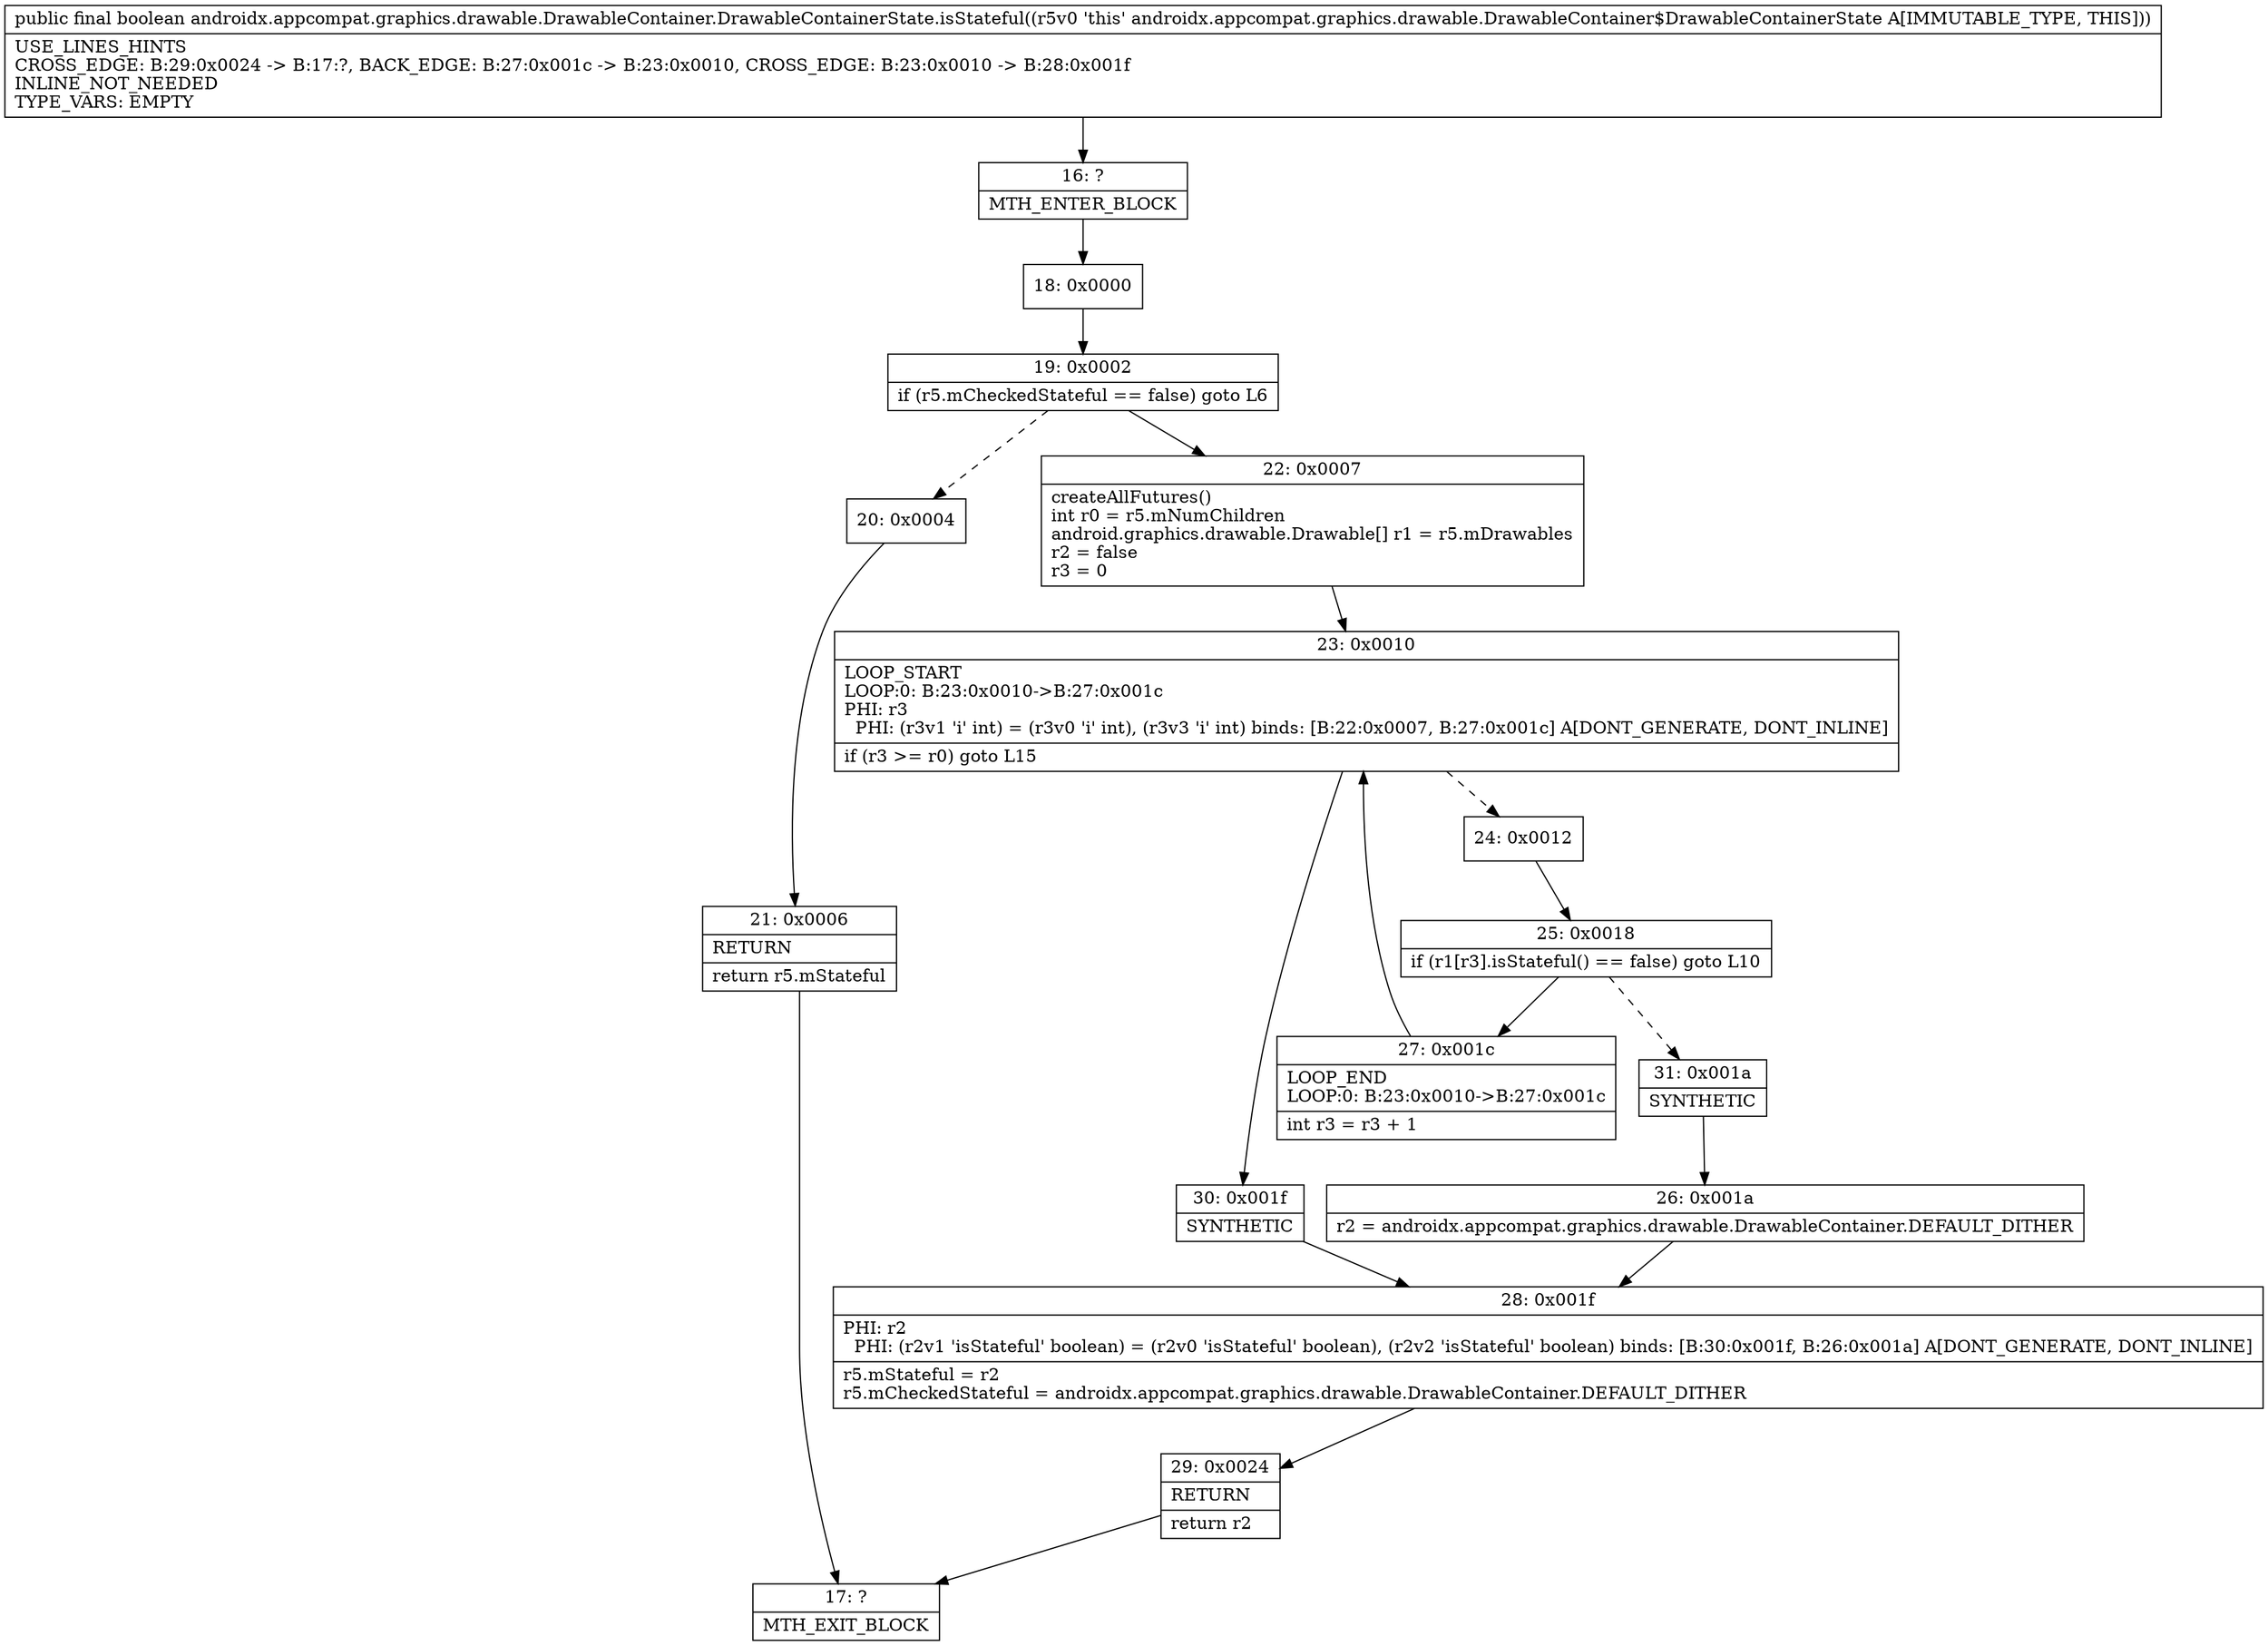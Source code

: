 digraph "CFG forandroidx.appcompat.graphics.drawable.DrawableContainer.DrawableContainerState.isStateful()Z" {
Node_16 [shape=record,label="{16\:\ ?|MTH_ENTER_BLOCK\l}"];
Node_18 [shape=record,label="{18\:\ 0x0000}"];
Node_19 [shape=record,label="{19\:\ 0x0002|if (r5.mCheckedStateful == false) goto L6\l}"];
Node_20 [shape=record,label="{20\:\ 0x0004}"];
Node_21 [shape=record,label="{21\:\ 0x0006|RETURN\l|return r5.mStateful\l}"];
Node_17 [shape=record,label="{17\:\ ?|MTH_EXIT_BLOCK\l}"];
Node_22 [shape=record,label="{22\:\ 0x0007|createAllFutures()\lint r0 = r5.mNumChildren\landroid.graphics.drawable.Drawable[] r1 = r5.mDrawables\lr2 = false\lr3 = 0\l}"];
Node_23 [shape=record,label="{23\:\ 0x0010|LOOP_START\lLOOP:0: B:23:0x0010\-\>B:27:0x001c\lPHI: r3 \l  PHI: (r3v1 'i' int) = (r3v0 'i' int), (r3v3 'i' int) binds: [B:22:0x0007, B:27:0x001c] A[DONT_GENERATE, DONT_INLINE]\l|if (r3 \>= r0) goto L15\l}"];
Node_24 [shape=record,label="{24\:\ 0x0012}"];
Node_25 [shape=record,label="{25\:\ 0x0018|if (r1[r3].isStateful() == false) goto L10\l}"];
Node_27 [shape=record,label="{27\:\ 0x001c|LOOP_END\lLOOP:0: B:23:0x0010\-\>B:27:0x001c\l|int r3 = r3 + 1\l}"];
Node_31 [shape=record,label="{31\:\ 0x001a|SYNTHETIC\l}"];
Node_26 [shape=record,label="{26\:\ 0x001a|r2 = androidx.appcompat.graphics.drawable.DrawableContainer.DEFAULT_DITHER\l}"];
Node_28 [shape=record,label="{28\:\ 0x001f|PHI: r2 \l  PHI: (r2v1 'isStateful' boolean) = (r2v0 'isStateful' boolean), (r2v2 'isStateful' boolean) binds: [B:30:0x001f, B:26:0x001a] A[DONT_GENERATE, DONT_INLINE]\l|r5.mStateful = r2\lr5.mCheckedStateful = androidx.appcompat.graphics.drawable.DrawableContainer.DEFAULT_DITHER\l}"];
Node_29 [shape=record,label="{29\:\ 0x0024|RETURN\l|return r2\l}"];
Node_30 [shape=record,label="{30\:\ 0x001f|SYNTHETIC\l}"];
MethodNode[shape=record,label="{public final boolean androidx.appcompat.graphics.drawable.DrawableContainer.DrawableContainerState.isStateful((r5v0 'this' androidx.appcompat.graphics.drawable.DrawableContainer$DrawableContainerState A[IMMUTABLE_TYPE, THIS]))  | USE_LINES_HINTS\lCROSS_EDGE: B:29:0x0024 \-\> B:17:?, BACK_EDGE: B:27:0x001c \-\> B:23:0x0010, CROSS_EDGE: B:23:0x0010 \-\> B:28:0x001f\lINLINE_NOT_NEEDED\lTYPE_VARS: EMPTY\l}"];
MethodNode -> Node_16;Node_16 -> Node_18;
Node_18 -> Node_19;
Node_19 -> Node_20[style=dashed];
Node_19 -> Node_22;
Node_20 -> Node_21;
Node_21 -> Node_17;
Node_22 -> Node_23;
Node_23 -> Node_24[style=dashed];
Node_23 -> Node_30;
Node_24 -> Node_25;
Node_25 -> Node_27;
Node_25 -> Node_31[style=dashed];
Node_27 -> Node_23;
Node_31 -> Node_26;
Node_26 -> Node_28;
Node_28 -> Node_29;
Node_29 -> Node_17;
Node_30 -> Node_28;
}

